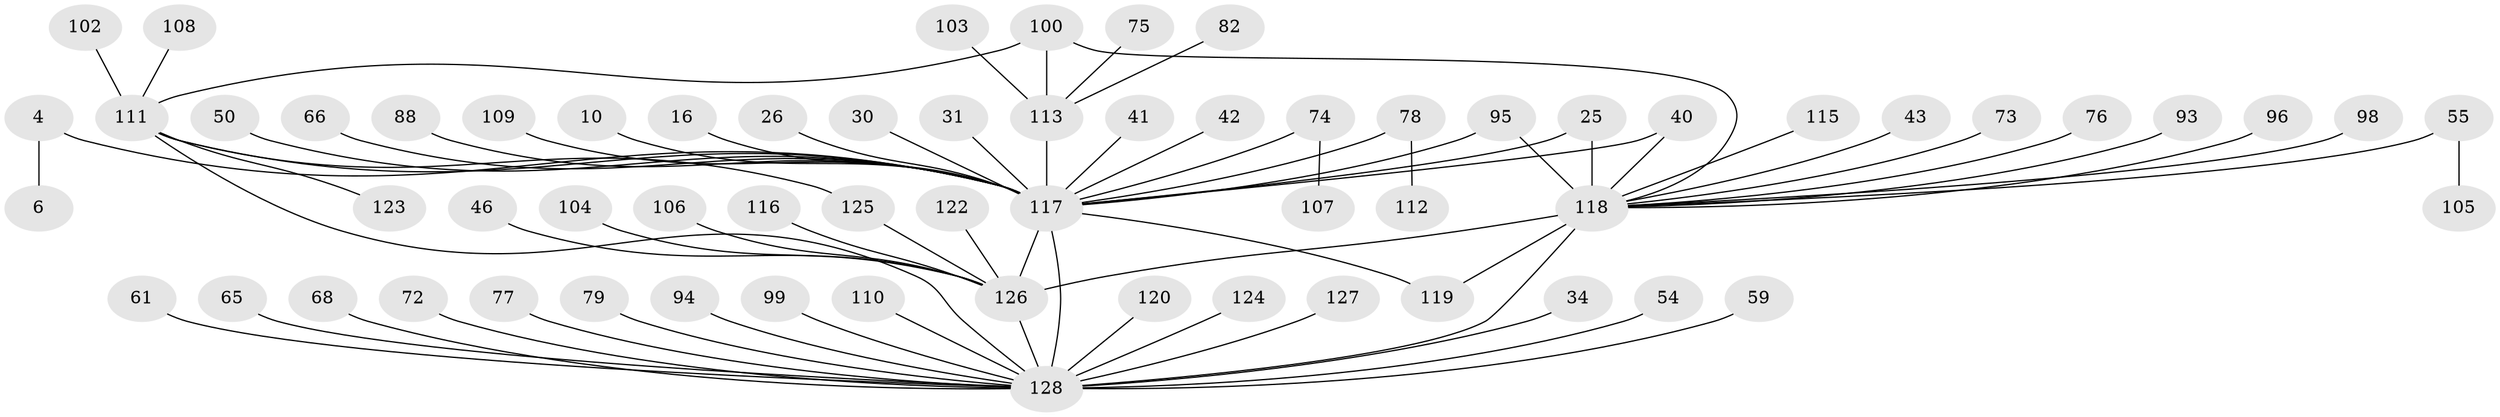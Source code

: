 // original degree distribution, {27: 0.0078125, 14: 0.0078125, 4: 0.046875, 3: 0.109375, 2: 0.1953125, 1: 0.5, 5: 0.0625, 6: 0.0390625, 16: 0.0078125, 9: 0.0078125, 11: 0.0078125, 13: 0.0078125}
// Generated by graph-tools (version 1.1) at 2025/52/03/04/25 21:52:01]
// undirected, 64 vertices, 73 edges
graph export_dot {
graph [start="1"]
  node [color=gray90,style=filled];
  4;
  6;
  10;
  16;
  25;
  26;
  30;
  31;
  34;
  40 [super="+19"];
  41;
  42;
  43;
  46;
  50;
  54;
  55;
  59;
  61 [super="+60"];
  65;
  66 [super="+44"];
  68;
  72;
  73;
  74 [super="+13+45"];
  75;
  76;
  77;
  78 [super="+35"];
  79;
  82;
  88;
  93;
  94;
  95;
  96;
  98;
  99;
  100 [super="+67"];
  102;
  103;
  104;
  105;
  106;
  107;
  108;
  109 [super="+64"];
  110;
  111 [super="+24+51+48+37+39+91+53+62"];
  112 [super="+92"];
  113 [super="+86+58+80+69"];
  115;
  116 [super="+52"];
  117 [super="+85+2"];
  118 [super="+12+90"];
  119 [super="+101"];
  120;
  122;
  123;
  124;
  125;
  126 [super="+18+32"];
  127;
  128 [super="+97+121+87"];
  4 -- 6;
  4 -- 117 [weight=2];
  10 -- 117;
  16 -- 117;
  25 -- 118;
  25 -- 117;
  26 -- 117;
  30 -- 117;
  31 -- 117;
  34 -- 128;
  40 -- 118;
  40 -- 117;
  41 -- 117;
  42 -- 117;
  43 -- 118;
  46 -- 126;
  50 -- 117;
  54 -- 128;
  55 -- 105;
  55 -- 118 [weight=2];
  59 -- 128;
  61 -- 128;
  65 -- 128;
  66 -- 117;
  68 -- 128;
  72 -- 128;
  73 -- 118;
  74 -- 117 [weight=2];
  74 -- 107;
  75 -- 113;
  76 -- 118;
  77 -- 128;
  78 -- 112;
  78 -- 117 [weight=2];
  79 -- 128;
  82 -- 113;
  88 -- 117;
  93 -- 118;
  94 -- 128;
  95 -- 118;
  95 -- 117;
  96 -- 118;
  98 -- 118;
  99 -- 128;
  100 -- 113;
  100 -- 118 [weight=2];
  100 -- 111;
  102 -- 111;
  103 -- 113;
  104 -- 126;
  106 -- 126;
  108 -- 111;
  109 -- 117;
  110 -- 128;
  111 -- 123;
  111 -- 125;
  111 -- 117 [weight=4];
  111 -- 128;
  113 -- 117 [weight=3];
  115 -- 118;
  116 -- 126;
  117 -- 126 [weight=5];
  117 -- 128 [weight=5];
  117 -- 119;
  118 -- 126 [weight=5];
  118 -- 128 [weight=5];
  118 -- 119;
  120 -- 128;
  122 -- 126;
  124 -- 128;
  125 -- 126;
  126 -- 128 [weight=6];
  127 -- 128;
}

